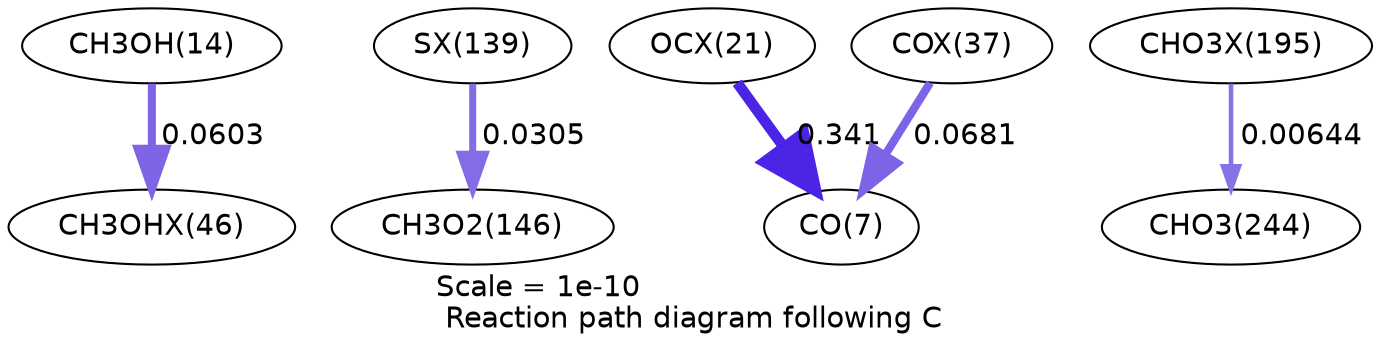 digraph reaction_paths {
center=1;
s16 -> s53[fontname="Helvetica", penwidth=3.88, arrowsize=1.94, color="0.7, 0.56, 0.9"
, label=" 0.0603"];
s57 -> s29[fontname="Helvetica", penwidth=3.36, arrowsize=1.68, color="0.7, 0.53, 0.9"
, label=" 0.0305"];
s36 -> s9[fontname="Helvetica", penwidth=5.19, arrowsize=2.59, color="0.7, 0.841, 0.9"
, label=" 0.341"];
s47 -> s9[fontname="Helvetica", penwidth=3.97, arrowsize=1.99, color="0.7, 0.568, 0.9"
, label=" 0.0681"];
s60 -> s32[fontname="Helvetica", penwidth=2.19, arrowsize=1.1, color="0.7, 0.506, 0.9"
, label=" 0.00644"];
s9 [ fontname="Helvetica", label="CO(7)"];
s16 [ fontname="Helvetica", label="CH3OH(14)"];
s29 [ fontname="Helvetica", label="CH3O2(146)"];
s32 [ fontname="Helvetica", label="CHO3(244)"];
s36 [ fontname="Helvetica", label="OCX(21)"];
s47 [ fontname="Helvetica", label="COX(37)"];
s53 [ fontname="Helvetica", label="CH3OHX(46)"];
s57 [ fontname="Helvetica", label="SX(139)"];
s60 [ fontname="Helvetica", label="CHO3X(195)"];
 label = "Scale = 1e-10\l Reaction path diagram following C";
 fontname = "Helvetica";
}
